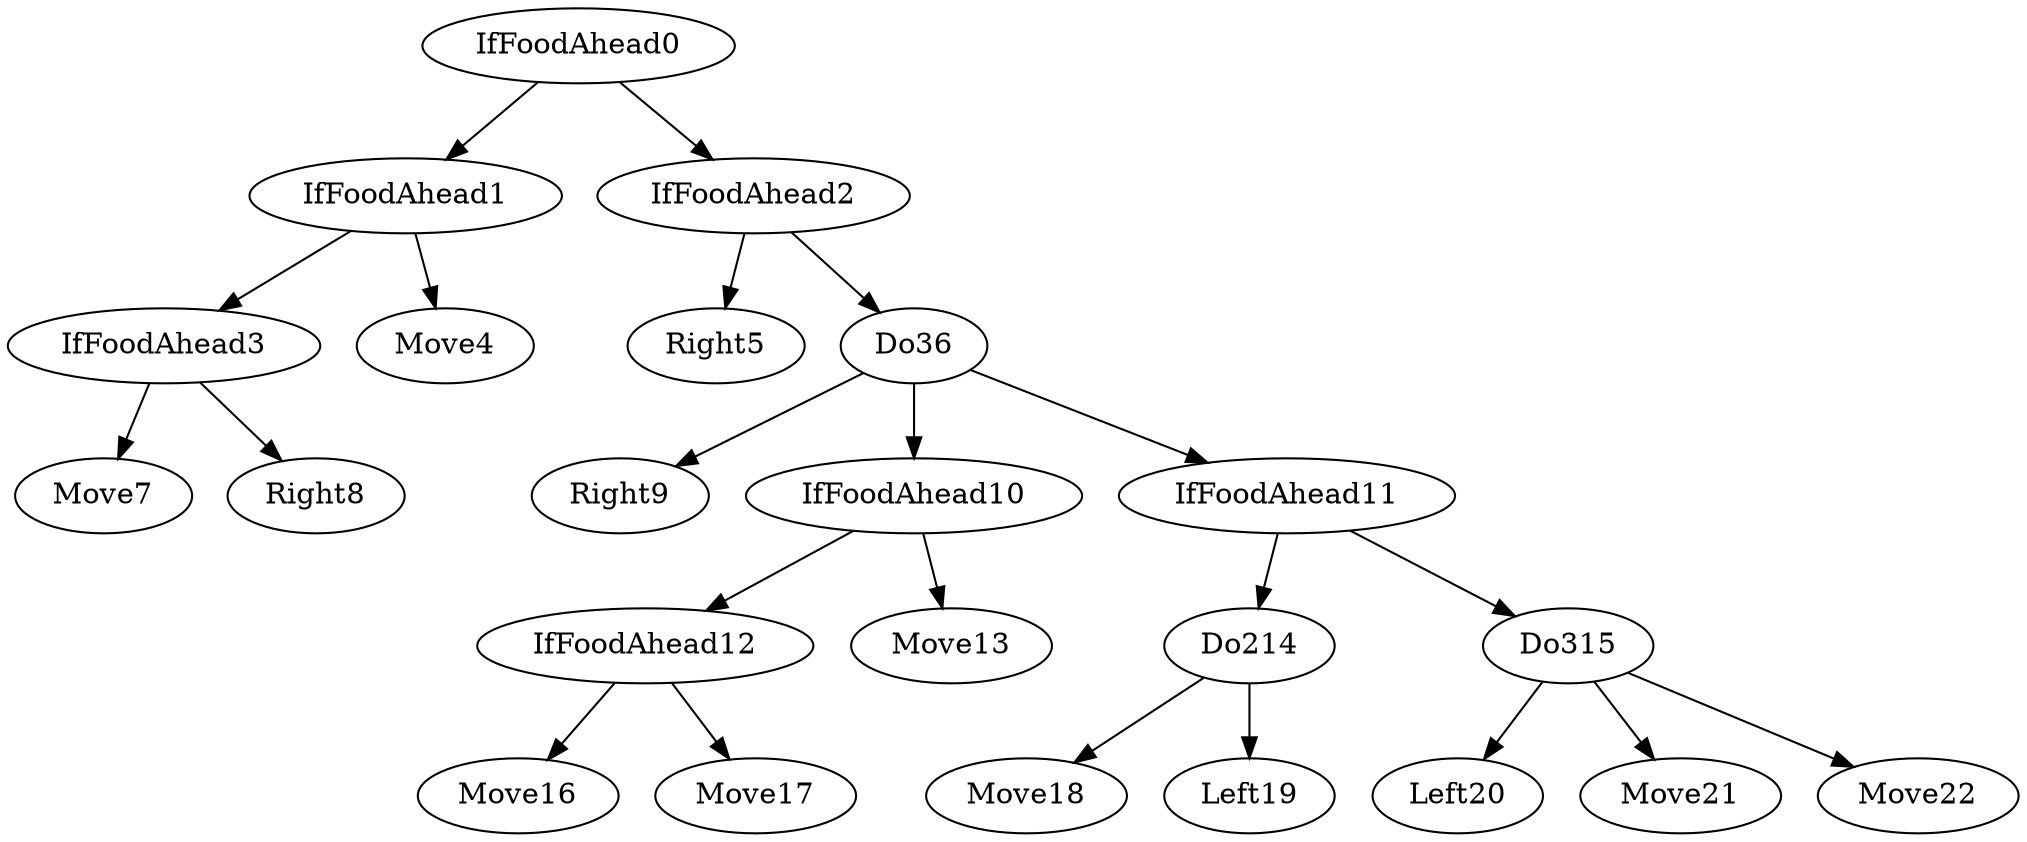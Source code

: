 digraph T {
	IfFoodAhead0 -> IfFoodAhead1;
	IfFoodAhead0 -> IfFoodAhead2;
	IfFoodAhead1 -> IfFoodAhead3;
	IfFoodAhead1 -> Move4;
	IfFoodAhead2 -> Right5;
	IfFoodAhead2 -> Do36;
	IfFoodAhead3 -> Move7;
	IfFoodAhead3 -> Right8;
	Do36 -> Right9;
	Do36 -> IfFoodAhead10;
	Do36 -> IfFoodAhead11;
	IfFoodAhead10 -> IfFoodAhead12;
	IfFoodAhead10 -> Move13;
	IfFoodAhead11 -> Do214;
	IfFoodAhead11 -> Do315;
	IfFoodAhead12 -> Move16;
	IfFoodAhead12 -> Move17;
	Do214 -> Move18;
	Do214 -> Left19;
	Do315 -> Left20;
	Do315 -> Move21;
	Do315 -> Move22;
}

